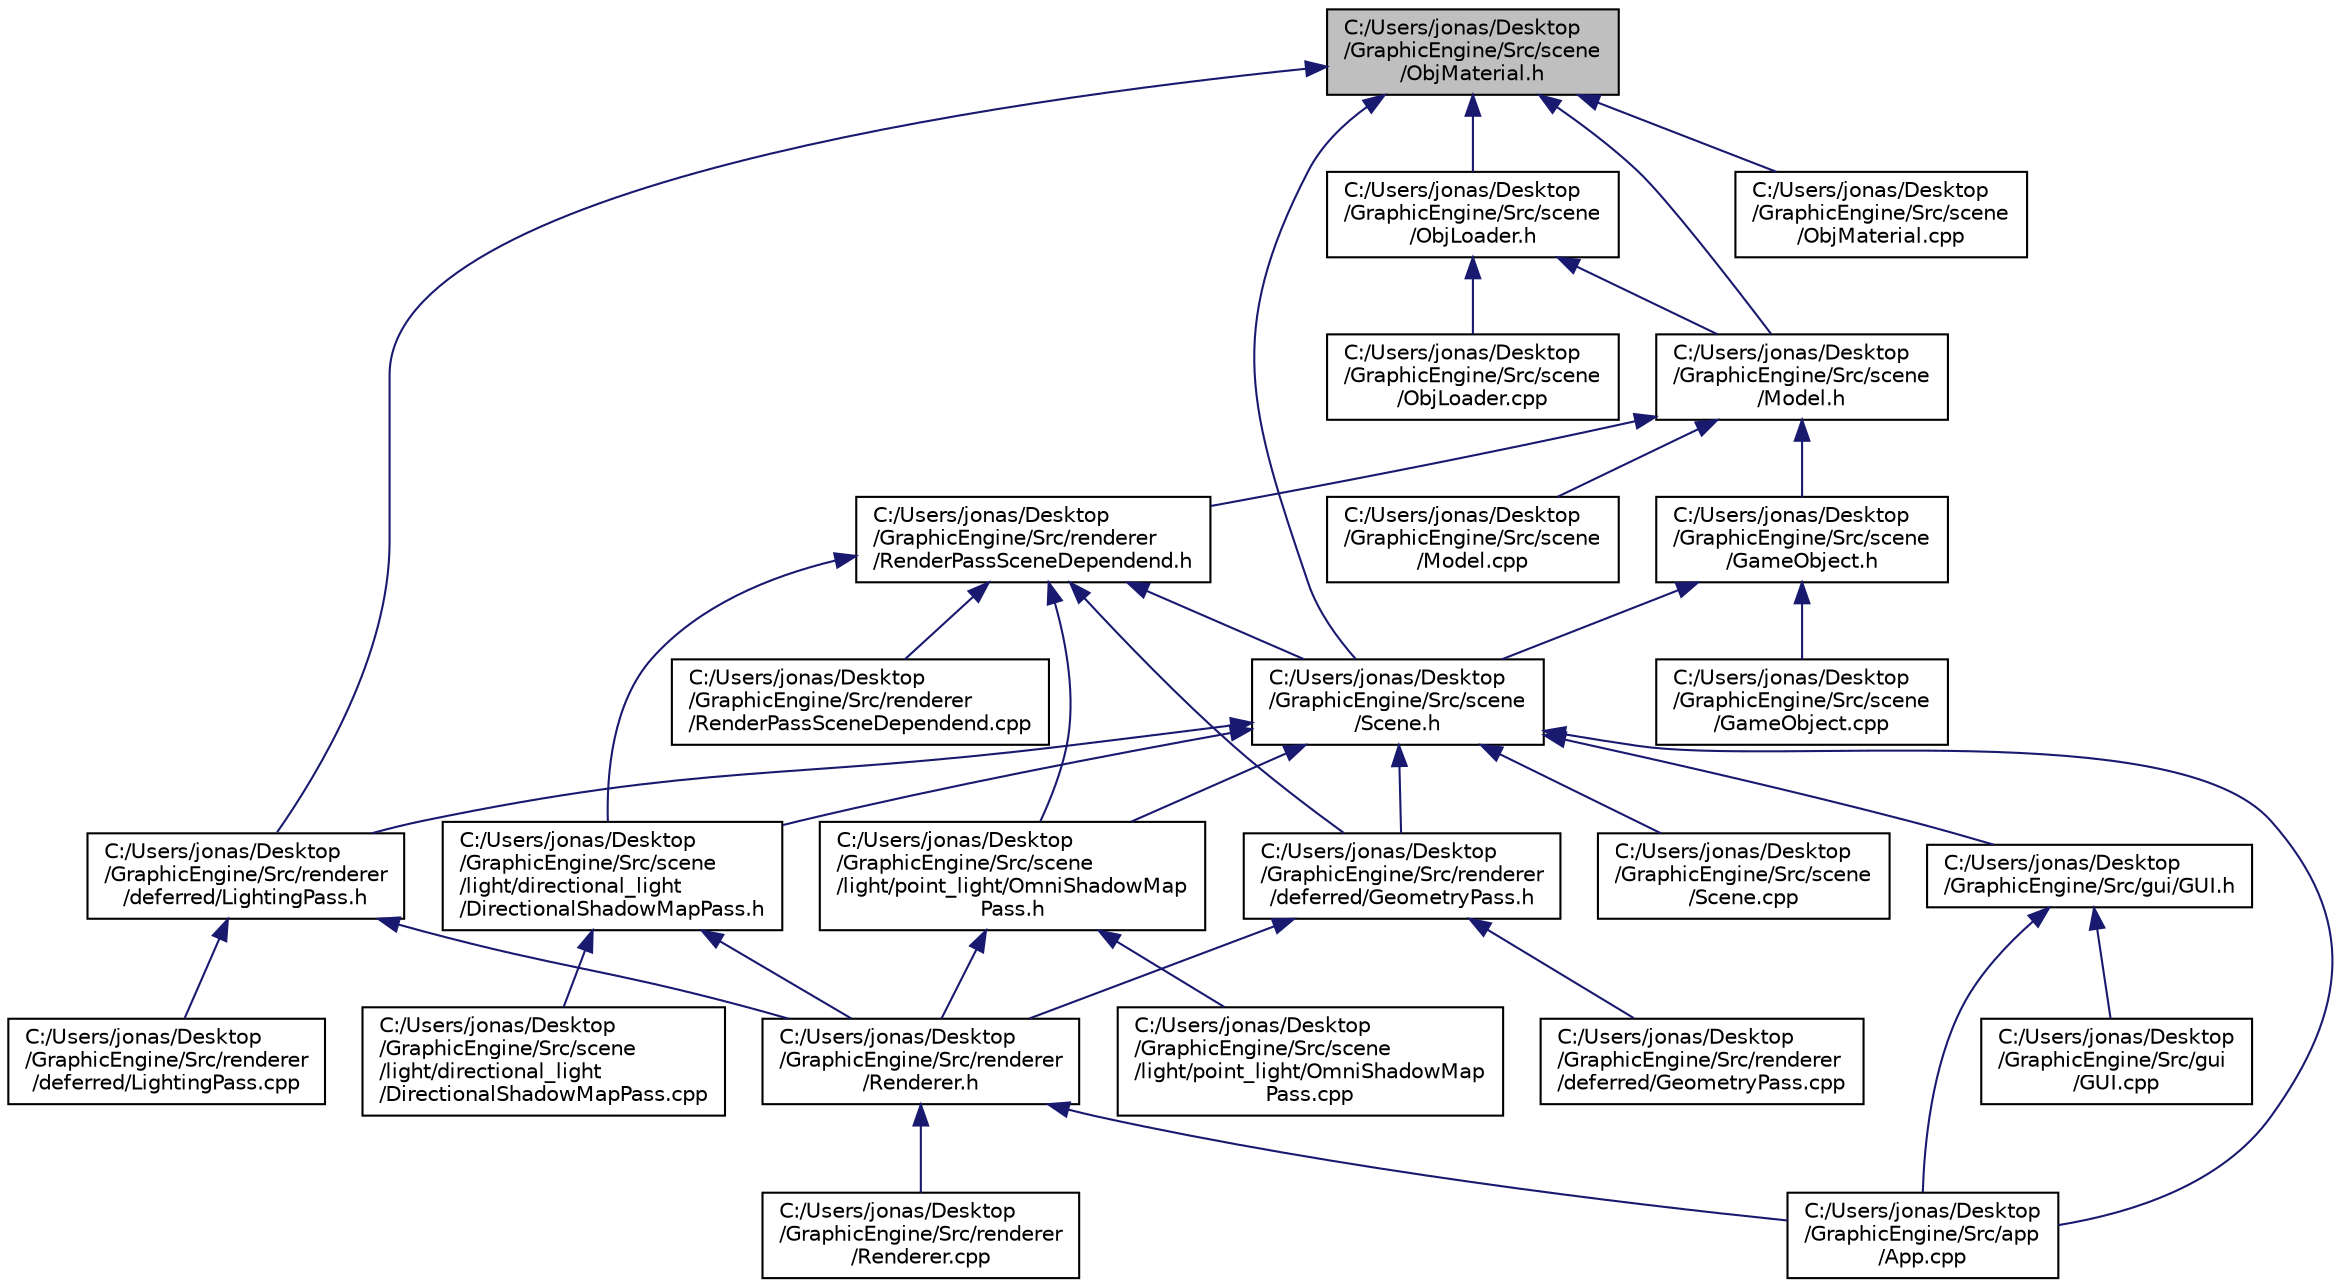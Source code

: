digraph "C:/Users/jonas/Desktop/GraphicEngine/Src/scene/ObjMaterial.h"
{
 // INTERACTIVE_SVG=YES
 // LATEX_PDF_SIZE
  bgcolor="transparent";
  edge [fontname="Helvetica",fontsize="10",labelfontname="Helvetica",labelfontsize="10"];
  node [fontname="Helvetica",fontsize="10",shape=record];
  Node1 [label="C:/Users/jonas/Desktop\l/GraphicEngine/Src/scene\l/ObjMaterial.h",height=0.2,width=0.4,color="black", fillcolor="grey75", style="filled", fontcolor="black",tooltip=" "];
  Node1 -> Node2 [dir="back",color="midnightblue",fontsize="10",style="solid",fontname="Helvetica"];
  Node2 [label="C:/Users/jonas/Desktop\l/GraphicEngine/Src/renderer\l/deferred/LightingPass.h",height=0.2,width=0.4,color="black",URL="$df/d86/_lighting_pass_8h.html",tooltip=" "];
  Node2 -> Node3 [dir="back",color="midnightblue",fontsize="10",style="solid",fontname="Helvetica"];
  Node3 [label="C:/Users/jonas/Desktop\l/GraphicEngine/Src/renderer\l/Renderer.h",height=0.2,width=0.4,color="black",URL="$d3/da0/_renderer_8h.html",tooltip=" "];
  Node3 -> Node4 [dir="back",color="midnightblue",fontsize="10",style="solid",fontname="Helvetica"];
  Node4 [label="C:/Users/jonas/Desktop\l/GraphicEngine/Src/app\l/App.cpp",height=0.2,width=0.4,color="black",URL="$dc/db4/_app_8cpp.html",tooltip=" "];
  Node3 -> Node5 [dir="back",color="midnightblue",fontsize="10",style="solid",fontname="Helvetica"];
  Node5 [label="C:/Users/jonas/Desktop\l/GraphicEngine/Src/renderer\l/Renderer.cpp",height=0.2,width=0.4,color="black",URL="$da/d84/_renderer_8cpp.html",tooltip=" "];
  Node2 -> Node6 [dir="back",color="midnightblue",fontsize="10",style="solid",fontname="Helvetica"];
  Node6 [label="C:/Users/jonas/Desktop\l/GraphicEngine/Src/renderer\l/deferred/LightingPass.cpp",height=0.2,width=0.4,color="black",URL="$d4/dbf/_lighting_pass_8cpp.html",tooltip=" "];
  Node1 -> Node7 [dir="back",color="midnightblue",fontsize="10",style="solid",fontname="Helvetica"];
  Node7 [label="C:/Users/jonas/Desktop\l/GraphicEngine/Src/scene\l/Model.h",height=0.2,width=0.4,color="black",URL="$da/ded/_model_8h.html",tooltip=" "];
  Node7 -> Node8 [dir="back",color="midnightblue",fontsize="10",style="solid",fontname="Helvetica"];
  Node8 [label="C:/Users/jonas/Desktop\l/GraphicEngine/Src/renderer\l/RenderPassSceneDependend.h",height=0.2,width=0.4,color="black",URL="$df/d51/_render_pass_scene_dependend_8h.html",tooltip=" "];
  Node8 -> Node9 [dir="back",color="midnightblue",fontsize="10",style="solid",fontname="Helvetica"];
  Node9 [label="C:/Users/jonas/Desktop\l/GraphicEngine/Src/renderer\l/RenderPassSceneDependend.cpp",height=0.2,width=0.4,color="black",URL="$dd/d34/_render_pass_scene_dependend_8cpp.html",tooltip=" "];
  Node8 -> Node10 [dir="back",color="midnightblue",fontsize="10",style="solid",fontname="Helvetica"];
  Node10 [label="C:/Users/jonas/Desktop\l/GraphicEngine/Src/renderer\l/deferred/GeometryPass.h",height=0.2,width=0.4,color="black",URL="$d4/d51/_geometry_pass_8h.html",tooltip=" "];
  Node10 -> Node3 [dir="back",color="midnightblue",fontsize="10",style="solid",fontname="Helvetica"];
  Node10 -> Node11 [dir="back",color="midnightblue",fontsize="10",style="solid",fontname="Helvetica"];
  Node11 [label="C:/Users/jonas/Desktop\l/GraphicEngine/Src/renderer\l/deferred/GeometryPass.cpp",height=0.2,width=0.4,color="black",URL="$dc/d81/_geometry_pass_8cpp.html",tooltip=" "];
  Node8 -> Node12 [dir="back",color="midnightblue",fontsize="10",style="solid",fontname="Helvetica"];
  Node12 [label="C:/Users/jonas/Desktop\l/GraphicEngine/Src/scene\l/Scene.h",height=0.2,width=0.4,color="black",URL="$de/d56/_scene_8h.html",tooltip=" "];
  Node12 -> Node4 [dir="back",color="midnightblue",fontsize="10",style="solid",fontname="Helvetica"];
  Node12 -> Node13 [dir="back",color="midnightblue",fontsize="10",style="solid",fontname="Helvetica"];
  Node13 [label="C:/Users/jonas/Desktop\l/GraphicEngine/Src/gui/GUI.h",height=0.2,width=0.4,color="black",URL="$da/d5d/_g_u_i_8h.html",tooltip=" "];
  Node13 -> Node4 [dir="back",color="midnightblue",fontsize="10",style="solid",fontname="Helvetica"];
  Node13 -> Node14 [dir="back",color="midnightblue",fontsize="10",style="solid",fontname="Helvetica"];
  Node14 [label="C:/Users/jonas/Desktop\l/GraphicEngine/Src/gui\l/GUI.cpp",height=0.2,width=0.4,color="black",URL="$d3/d27/_g_u_i_8cpp.html",tooltip=" "];
  Node12 -> Node10 [dir="back",color="midnightblue",fontsize="10",style="solid",fontname="Helvetica"];
  Node12 -> Node2 [dir="back",color="midnightblue",fontsize="10",style="solid",fontname="Helvetica"];
  Node12 -> Node15 [dir="back",color="midnightblue",fontsize="10",style="solid",fontname="Helvetica"];
  Node15 [label="C:/Users/jonas/Desktop\l/GraphicEngine/Src/scene\l/Scene.cpp",height=0.2,width=0.4,color="black",URL="$d9/d44/_scene_8cpp.html",tooltip=" "];
  Node12 -> Node16 [dir="back",color="midnightblue",fontsize="10",style="solid",fontname="Helvetica"];
  Node16 [label="C:/Users/jonas/Desktop\l/GraphicEngine/Src/scene\l/light/directional_light\l/DirectionalShadowMapPass.h",height=0.2,width=0.4,color="black",URL="$d0/d7a/_directional_shadow_map_pass_8h.html",tooltip=" "];
  Node16 -> Node3 [dir="back",color="midnightblue",fontsize="10",style="solid",fontname="Helvetica"];
  Node16 -> Node17 [dir="back",color="midnightblue",fontsize="10",style="solid",fontname="Helvetica"];
  Node17 [label="C:/Users/jonas/Desktop\l/GraphicEngine/Src/scene\l/light/directional_light\l/DirectionalShadowMapPass.cpp",height=0.2,width=0.4,color="black",URL="$dd/d62/_directional_shadow_map_pass_8cpp.html",tooltip=" "];
  Node12 -> Node18 [dir="back",color="midnightblue",fontsize="10",style="solid",fontname="Helvetica"];
  Node18 [label="C:/Users/jonas/Desktop\l/GraphicEngine/Src/scene\l/light/point_light/OmniShadowMap\lPass.h",height=0.2,width=0.4,color="black",URL="$de/d75/_omni_shadow_map_pass_8h.html",tooltip=" "];
  Node18 -> Node3 [dir="back",color="midnightblue",fontsize="10",style="solid",fontname="Helvetica"];
  Node18 -> Node19 [dir="back",color="midnightblue",fontsize="10",style="solid",fontname="Helvetica"];
  Node19 [label="C:/Users/jonas/Desktop\l/GraphicEngine/Src/scene\l/light/point_light/OmniShadowMap\lPass.cpp",height=0.2,width=0.4,color="black",URL="$d7/d9f/_omni_shadow_map_pass_8cpp.html",tooltip=" "];
  Node8 -> Node16 [dir="back",color="midnightblue",fontsize="10",style="solid",fontname="Helvetica"];
  Node8 -> Node18 [dir="back",color="midnightblue",fontsize="10",style="solid",fontname="Helvetica"];
  Node7 -> Node20 [dir="back",color="midnightblue",fontsize="10",style="solid",fontname="Helvetica"];
  Node20 [label="C:/Users/jonas/Desktop\l/GraphicEngine/Src/scene\l/GameObject.h",height=0.2,width=0.4,color="black",URL="$df/d91/_game_object_8h.html",tooltip=" "];
  Node20 -> Node21 [dir="back",color="midnightblue",fontsize="10",style="solid",fontname="Helvetica"];
  Node21 [label="C:/Users/jonas/Desktop\l/GraphicEngine/Src/scene\l/GameObject.cpp",height=0.2,width=0.4,color="black",URL="$d3/df6/_game_object_8cpp.html",tooltip=" "];
  Node20 -> Node12 [dir="back",color="midnightblue",fontsize="10",style="solid",fontname="Helvetica"];
  Node7 -> Node22 [dir="back",color="midnightblue",fontsize="10",style="solid",fontname="Helvetica"];
  Node22 [label="C:/Users/jonas/Desktop\l/GraphicEngine/Src/scene\l/Model.cpp",height=0.2,width=0.4,color="black",URL="$d2/d31/_model_8cpp.html",tooltip=" "];
  Node1 -> Node23 [dir="back",color="midnightblue",fontsize="10",style="solid",fontname="Helvetica"];
  Node23 [label="C:/Users/jonas/Desktop\l/GraphicEngine/Src/scene\l/ObjLoader.h",height=0.2,width=0.4,color="black",URL="$d4/d6c/_obj_loader_8h.html",tooltip=" "];
  Node23 -> Node7 [dir="back",color="midnightblue",fontsize="10",style="solid",fontname="Helvetica"];
  Node23 -> Node24 [dir="back",color="midnightblue",fontsize="10",style="solid",fontname="Helvetica"];
  Node24 [label="C:/Users/jonas/Desktop\l/GraphicEngine/Src/scene\l/ObjLoader.cpp",height=0.2,width=0.4,color="black",URL="$dd/dbc/_obj_loader_8cpp.html",tooltip=" "];
  Node1 -> Node25 [dir="back",color="midnightblue",fontsize="10",style="solid",fontname="Helvetica"];
  Node25 [label="C:/Users/jonas/Desktop\l/GraphicEngine/Src/scene\l/ObjMaterial.cpp",height=0.2,width=0.4,color="black",URL="$df/d3f/_obj_material_8cpp.html",tooltip=" "];
  Node1 -> Node12 [dir="back",color="midnightblue",fontsize="10",style="solid",fontname="Helvetica"];
}
